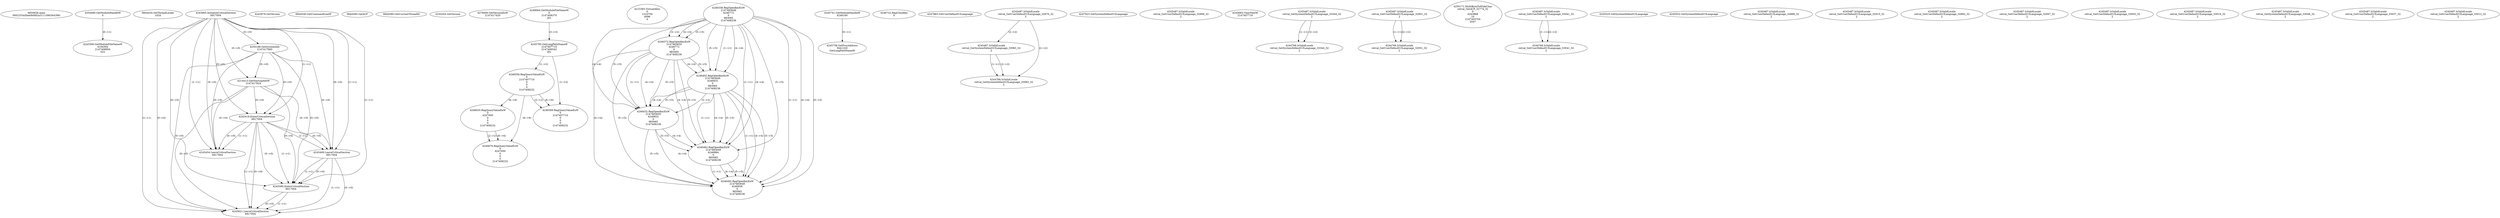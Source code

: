 // Global SCDG with merge call
digraph {
	0 [label="6850628.main
0002253a5beb9d462a311149d3b439fc"]
	1 [label="4254480.GetModuleHandleW
0"]
	2 [label="6844434.SetThreadLocale
1024"]
	3 [label="4243965.InitializeCriticalSection
6917004"]
	4 [label="4243979.GetVersion
"]
	5 [label="4250188.GetSystemInfo
2147417660"]
	3 -> 5 [label="(0-->0)"]
	6 [label="6844540.GetCommandLineW
"]
	7 [label="4214413.GetStartupInfoW
2147417624"]
	3 -> 7 [label="(0-->0)"]
	5 -> 7 [label="(0-->0)"]
	8 [label="6844560.GetACP
"]
	9 [label="6844580.GetCurrentThreadId
"]
	10 [label="4250204.GetVersion
"]
	11 [label="4276690.GetVersionExW
2147417420"]
	12 [label="4243306.GetModuleFileNameW
4194304
2147408904
522"]
	1 -> 12 [label="(0-->1)"]
	13 [label="4248064.GetModuleFileNameW
0
2147408370
261"]
	14 [label="4215383.VirtualAlloc
0
1310704
4096
4"]
	15 [label="4246338.RegOpenKeyExW
2147483649
4246772
0
983065
2147408236"]
	16 [label="4246372.RegOpenKeyExW
2147483650
4246772
0
983065
2147408236"]
	15 -> 16 [label="(2-->2)"]
	15 -> 16 [label="(4-->4)"]
	15 -> 16 [label="(5-->5)"]
	17 [label="4245741.GetModuleHandleW
4246160"]
	18 [label="4245758.GetProcAddress
9441320
GetLongPathNameW"]
	17 -> 18 [label="(0-->1)"]
	19 [label="4245785.GetLongPathNameW
2147407710
2147406542
261"]
	13 -> 19 [label="(3-->3)"]
	20 [label="4246556.RegQueryValueExW
0
2147407710
0
0
0
2147408232"]
	19 -> 20 [label="(1-->2)"]
	21 [label="4246635.RegQueryValueExW
0
4247000
0
0
0
2147408232"]
	20 -> 21 [label="(6-->6)"]
	22 [label="4246722.RegCloseKey
0"]
	23 [label="4247883.GetUserDefaultUILanguage
"]
	24 [label="4245418.EnterCriticalSection
6917004"]
	3 -> 24 [label="(1-->1)"]
	3 -> 24 [label="(0-->0)"]
	5 -> 24 [label="(0-->0)"]
	7 -> 24 [label="(0-->0)"]
	25 [label="4245469.LeaveCriticalSection
6917004"]
	3 -> 25 [label="(1-->1)"]
	24 -> 25 [label="(1-->1)"]
	3 -> 25 [label="(0-->0)"]
	5 -> 25 [label="(0-->0)"]
	7 -> 25 [label="(0-->0)"]
	24 -> 25 [label="(0-->0)"]
	26 [label="4245487.IsValidLocale
retval_GetUserDefaultUILanguage_32876_32
2"]
	27 [label="4245580.EnterCriticalSection
6917004"]
	3 -> 27 [label="(1-->1)"]
	24 -> 27 [label="(1-->1)"]
	25 -> 27 [label="(1-->1)"]
	3 -> 27 [label="(0-->0)"]
	5 -> 27 [label="(0-->0)"]
	7 -> 27 [label="(0-->0)"]
	24 -> 27 [label="(0-->0)"]
	25 -> 27 [label="(0-->0)"]
	28 [label="4245621.LeaveCriticalSection
6917004"]
	3 -> 28 [label="(1-->1)"]
	24 -> 28 [label="(1-->1)"]
	25 -> 28 [label="(1-->1)"]
	27 -> 28 [label="(1-->1)"]
	3 -> 28 [label="(0-->0)"]
	5 -> 28 [label="(0-->0)"]
	7 -> 28 [label="(0-->0)"]
	24 -> 28 [label="(0-->0)"]
	25 -> 28 [label="(0-->0)"]
	27 -> 28 [label="(0-->0)"]
	29 [label="4247923.GetSystemDefaultUILanguage
"]
	30 [label="4245487.IsValidLocale
retval_GetSystemDefaultUILanguage_33083_32
2"]
	26 -> 30 [label="(2-->2)"]
	31 [label="4244766.IsValidLocale
retval_GetSystemDefaultUILanguage_33083_32
2"]
	30 -> 31 [label="(1-->1)"]
	26 -> 31 [label="(2-->2)"]
	30 -> 31 [label="(2-->2)"]
	32 [label="4246402.RegOpenKeyExW
2147483649
4246832
0
983065
2147408236"]
	15 -> 32 [label="(1-->1)"]
	15 -> 32 [label="(4-->4)"]
	16 -> 32 [label="(4-->4)"]
	15 -> 32 [label="(5-->5)"]
	16 -> 32 [label="(5-->5)"]
	33 [label="4246676.RegQueryValueExW
0
4247000
0
0
0
2147408232"]
	21 -> 33 [label="(2-->2)"]
	20 -> 33 [label="(6-->6)"]
	21 -> 33 [label="(6-->6)"]
	34 [label="4245487.IsValidLocale
retval_GetUserDefaultUILanguage_32908_32
2"]
	35 [label="4246432.RegOpenKeyExW
2147483650
4246832
0
983065
2147408236"]
	16 -> 35 [label="(1-->1)"]
	32 -> 35 [label="(2-->2)"]
	15 -> 35 [label="(4-->4)"]
	16 -> 35 [label="(4-->4)"]
	32 -> 35 [label="(4-->4)"]
	15 -> 35 [label="(5-->5)"]
	16 -> 35 [label="(5-->5)"]
	32 -> 35 [label="(5-->5)"]
	36 [label="4246462.RegOpenKeyExW
2147483649
4246884
0
983065
2147408236"]
	15 -> 36 [label="(1-->1)"]
	32 -> 36 [label="(1-->1)"]
	15 -> 36 [label="(4-->4)"]
	16 -> 36 [label="(4-->4)"]
	32 -> 36 [label="(4-->4)"]
	35 -> 36 [label="(4-->4)"]
	15 -> 36 [label="(5-->5)"]
	16 -> 36 [label="(5-->5)"]
	32 -> 36 [label="(5-->5)"]
	35 -> 36 [label="(5-->5)"]
	37 [label="4246492.RegOpenKeyExW
2147483649
4246936
0
983065
2147408236"]
	15 -> 37 [label="(1-->1)"]
	32 -> 37 [label="(1-->1)"]
	36 -> 37 [label="(1-->1)"]
	15 -> 37 [label="(4-->4)"]
	16 -> 37 [label="(4-->4)"]
	32 -> 37 [label="(4-->4)"]
	35 -> 37 [label="(4-->4)"]
	36 -> 37 [label="(4-->4)"]
	15 -> 37 [label="(5-->5)"]
	16 -> 37 [label="(5-->5)"]
	32 -> 37 [label="(5-->5)"]
	35 -> 37 [label="(5-->5)"]
	36 -> 37 [label="(5-->5)"]
	38 [label="4245683.CharNextW
2147407716"]
	39 [label="4246599.RegQueryValueExW
0
2147407710
0
0
0
2147408232"]
	19 -> 39 [label="(1-->2)"]
	20 -> 39 [label="(2-->2)"]
	20 -> 39 [label="(6-->6)"]
	40 [label="4245454.LeaveCriticalSection
6917004"]
	3 -> 40 [label="(1-->1)"]
	24 -> 40 [label="(1-->1)"]
	3 -> 40 [label="(0-->0)"]
	5 -> 40 [label="(0-->0)"]
	7 -> 40 [label="(0-->0)"]
	24 -> 40 [label="(0-->0)"]
	41 [label="4245487.IsValidLocale
retval_GetSystemDefaultUILanguage_33344_32
2"]
	42 [label="4244766.IsValidLocale
retval_GetSystemDefaultUILanguage_33344_32
2"]
	41 -> 42 [label="(1-->1)"]
	41 -> 42 [label="(2-->2)"]
	43 [label="4245487.IsValidLocale
retval_GetUserDefaultUILanguage_32951_32
2"]
	44 [label="4250171.MultiByteToWideChar
retval_GetACP_32774_32
0
4243868
10
2147403704
2047"]
	45 [label="4245487.IsValidLocale
retval_GetUserDefaultUILanguage_33041_32
2"]
	46 [label="4244766.IsValidLocale
retval_GetUserDefaultUILanguage_33041_32
2"]
	45 -> 46 [label="(1-->1)"]
	45 -> 46 [label="(2-->2)"]
	47 [label="4245525.GetSystemDefaultUILanguage
"]
	48 [label="4245552.GetSystemDefaultUILanguage
"]
	49 [label="4245487.IsValidLocale
retval_GetUserDefaultUILanguage_32888_32
2"]
	50 [label="4245487.IsValidLocale
retval_GetUserDefaultUILanguage_32915_32
2"]
	51 [label="4245487.IsValidLocale
retval_GetUserDefaultUILanguage_32892_32
2"]
	52 [label="4245487.IsValidLocale
retval_GetUserDefaultUILanguage_32947_32
2"]
	53 [label="4245487.IsValidLocale
retval_GetUserDefaultUILanguage_33003_32
2"]
	54 [label="4245487.IsValidLocale
retval_GetUserDefaultUILanguage_33019_32
2"]
	55 [label="4245487.IsValidLocale
retval_GetSystemDefaultUILanguage_33048_32
2"]
	56 [label="4244766.IsValidLocale
retval_GetUserDefaultUILanguage_32951_32
2"]
	43 -> 56 [label="(1-->1)"]
	43 -> 56 [label="(2-->2)"]
	57 [label="4245487.IsValidLocale
retval_GetUserDefaultUILanguage_33037_32
2"]
	58 [label="4245487.IsValidLocale
retval_GetUserDefaultUILanguage_33012_32
2"]
}
